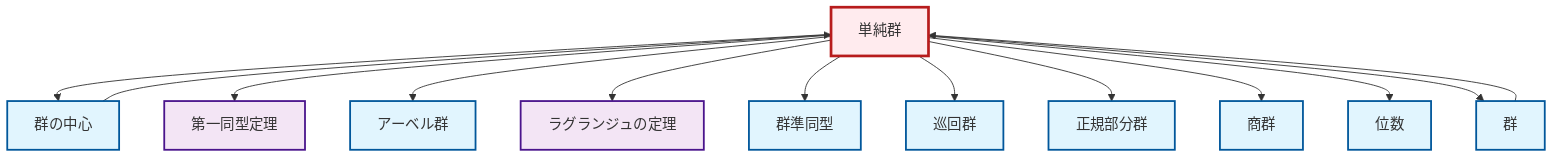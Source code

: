 graph TD
    classDef definition fill:#e1f5fe,stroke:#01579b,stroke-width:2px
    classDef theorem fill:#f3e5f5,stroke:#4a148c,stroke-width:2px
    classDef axiom fill:#fff3e0,stroke:#e65100,stroke-width:2px
    classDef example fill:#e8f5e9,stroke:#1b5e20,stroke-width:2px
    classDef current fill:#ffebee,stroke:#b71c1c,stroke-width:3px
    def-cyclic-group["巡回群"]:::definition
    thm-lagrange["ラグランジュの定理"]:::theorem
    def-simple-group["単純群"]:::definition
    def-group["群"]:::definition
    def-normal-subgroup["正規部分群"]:::definition
    def-center-of-group["群の中心"]:::definition
    thm-first-isomorphism["第一同型定理"]:::theorem
    def-order["位数"]:::definition
    def-quotient-group["商群"]:::definition
    def-homomorphism["群準同型"]:::definition
    def-abelian-group["アーベル群"]:::definition
    def-simple-group --> def-center-of-group
    def-group --> def-simple-group
    def-simple-group --> thm-first-isomorphism
    def-simple-group --> def-abelian-group
    def-simple-group --> thm-lagrange
    def-simple-group --> def-homomorphism
    def-simple-group --> def-cyclic-group
    def-simple-group --> def-normal-subgroup
    def-simple-group --> def-quotient-group
    def-center-of-group --> def-simple-group
    def-simple-group --> def-order
    def-simple-group --> def-group
    class def-simple-group current